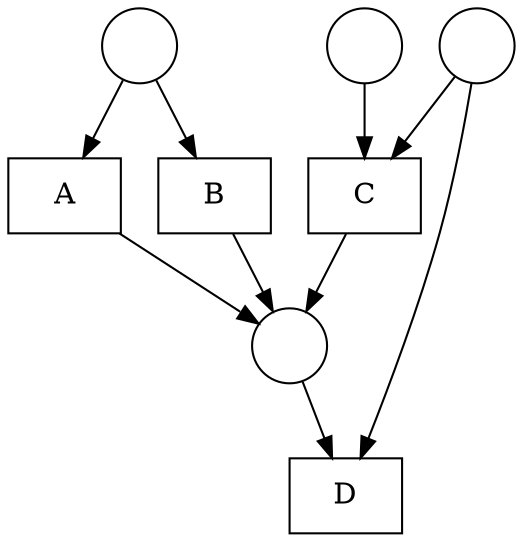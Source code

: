 digraph "Fittest net" {
	node [shape=box]
	A [label=A]
	B [label=B]
	C [label=C]
	D [label=D]
	node [shape=circle]
	1 [label=" "]
	2 [label=" "]
	3 [label=" "]
	4 [label=" "]
	1 -> A
	A -> 4
	1 -> B
	B -> 4
	3 -> C
	2 -> C
	C -> 4
	2 -> D
	4 -> D
}
